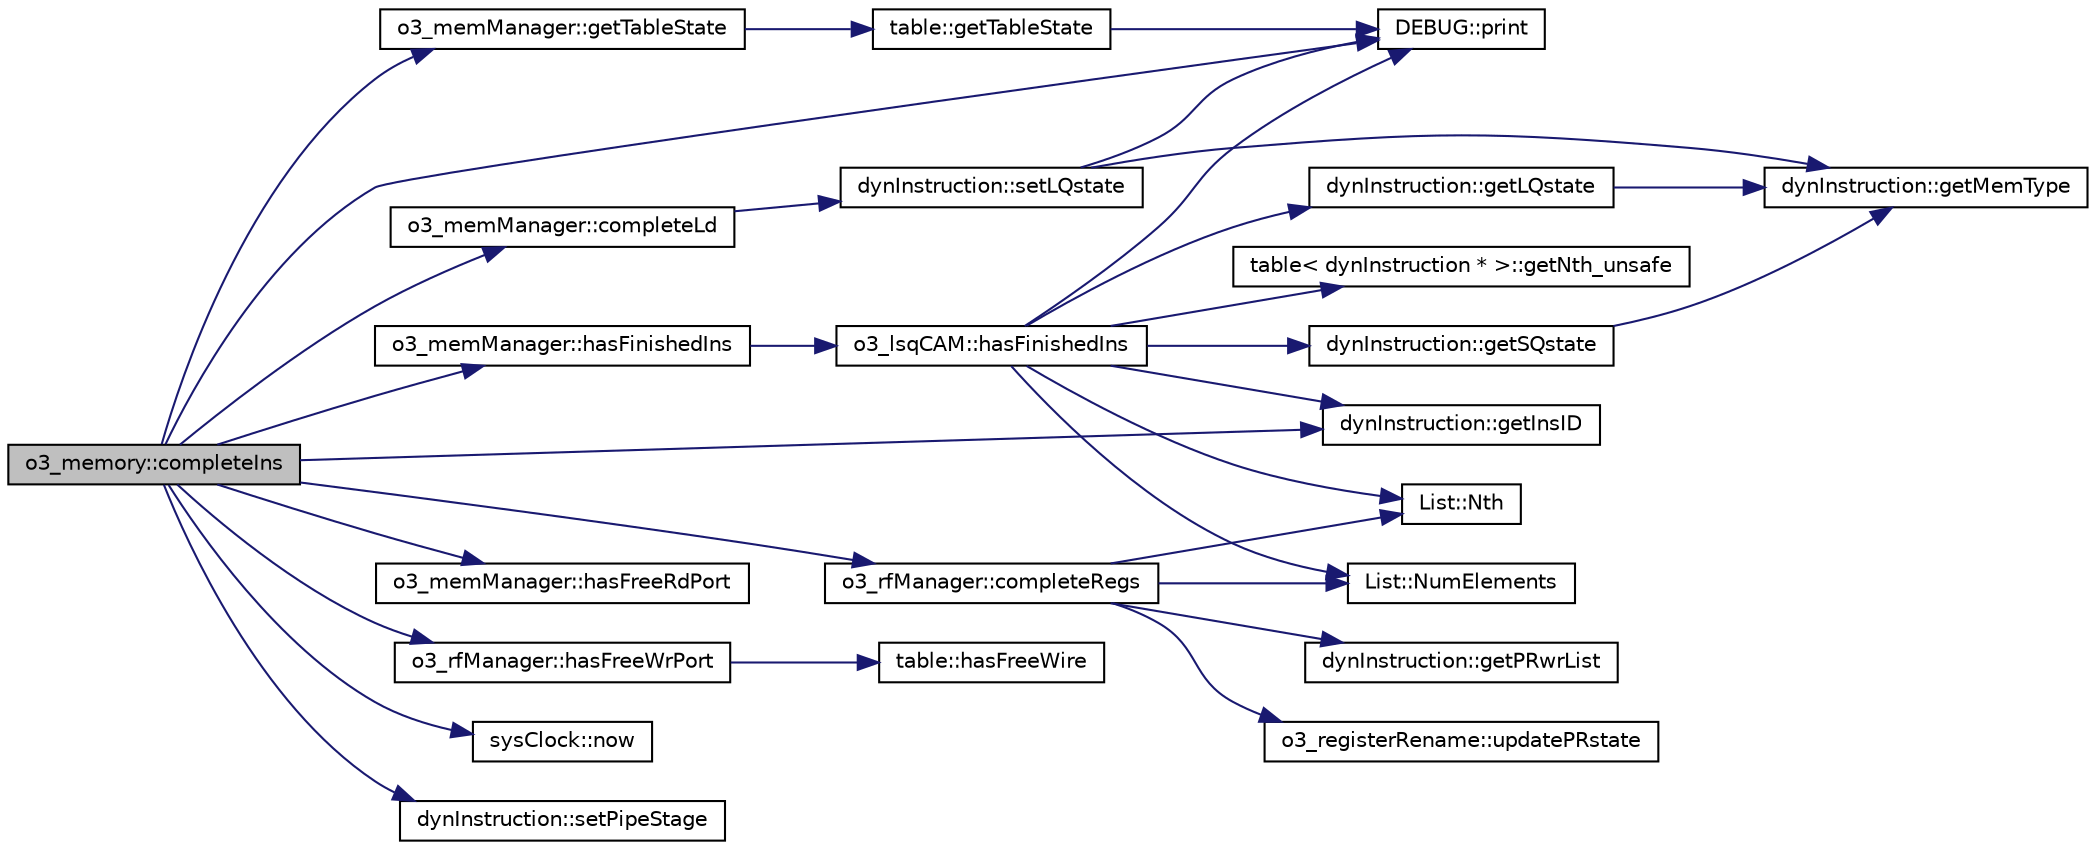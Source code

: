 digraph G
{
  edge [fontname="Helvetica",fontsize="10",labelfontname="Helvetica",labelfontsize="10"];
  node [fontname="Helvetica",fontsize="10",shape=record];
  rankdir=LR;
  Node1 [label="o3_memory::completeIns",height=0.2,width=0.4,color="black", fillcolor="grey75", style="filled" fontcolor="black"];
  Node1 -> Node2 [color="midnightblue",fontsize="10",style="solid"];
  Node2 [label="o3_memManager::completeLd",height=0.2,width=0.4,color="black", fillcolor="white", style="filled",URL="$classo3__memManager.html#aa2bb5f372b197474b76c8f6ae3531698"];
  Node2 -> Node3 [color="midnightblue",fontsize="10",style="solid"];
  Node3 [label="dynInstruction::setLQstate",height=0.2,width=0.4,color="black", fillcolor="white", style="filled",URL="$classdynInstruction.html#a83a5077984f29a340de7bebc7e0b679c"];
  Node3 -> Node4 [color="midnightblue",fontsize="10",style="solid"];
  Node4 [label="dynInstruction::getMemType",height=0.2,width=0.4,color="black", fillcolor="white", style="filled",URL="$classdynInstruction.html#a9f8a63685d0b28009957e60b7596b502"];
  Node3 -> Node5 [color="midnightblue",fontsize="10",style="solid"];
  Node5 [label="DEBUG::print",height=0.2,width=0.4,color="black", fillcolor="white", style="filled",URL="$classDEBUG.html#ab38f086785f7239084b735007297078a"];
  Node1 -> Node6 [color="midnightblue",fontsize="10",style="solid"];
  Node6 [label="o3_rfManager::completeRegs",height=0.2,width=0.4,color="black", fillcolor="white", style="filled",URL="$classo3__rfManager.html#a06b8854ab37feb6b44166a8565dc447a"];
  Node6 -> Node7 [color="midnightblue",fontsize="10",style="solid"];
  Node7 [label="dynInstruction::getPRwrList",height=0.2,width=0.4,color="black", fillcolor="white", style="filled",URL="$classdynInstruction.html#a40d9f8a39500558a4dea5d41ce5d6442"];
  Node6 -> Node8 [color="midnightblue",fontsize="10",style="solid"];
  Node8 [label="List::Nth",height=0.2,width=0.4,color="black", fillcolor="white", style="filled",URL="$classList.html#a5eb964816de33c85e1d46658ddf8c6c4"];
  Node6 -> Node9 [color="midnightblue",fontsize="10",style="solid"];
  Node9 [label="List::NumElements",height=0.2,width=0.4,color="black", fillcolor="white", style="filled",URL="$classList.html#ac2e9d50f703b01bf643fa6ce50837c26"];
  Node6 -> Node10 [color="midnightblue",fontsize="10",style="solid"];
  Node10 [label="o3_registerRename::updatePRstate",height=0.2,width=0.4,color="black", fillcolor="white", style="filled",URL="$classo3__registerRename.html#a6e6c35b5b477597e3eafed6def8c574b"];
  Node1 -> Node11 [color="midnightblue",fontsize="10",style="solid"];
  Node11 [label="dynInstruction::getInsID",height=0.2,width=0.4,color="black", fillcolor="white", style="filled",URL="$classdynInstruction.html#ab38b8181f522daae77cb46d701fb5302"];
  Node1 -> Node12 [color="midnightblue",fontsize="10",style="solid"];
  Node12 [label="o3_memManager::getTableState",height=0.2,width=0.4,color="black", fillcolor="white", style="filled",URL="$classo3__memManager.html#a19302a13552a70cda08814dcfc0daa30"];
  Node12 -> Node13 [color="midnightblue",fontsize="10",style="solid"];
  Node13 [label="table::getTableState",height=0.2,width=0.4,color="black", fillcolor="white", style="filled",URL="$classtable.html#abab8f70b8b32bb7342f5107edb328d18"];
  Node13 -> Node5 [color="midnightblue",fontsize="10",style="solid"];
  Node1 -> Node14 [color="midnightblue",fontsize="10",style="solid"];
  Node14 [label="o3_memManager::hasFinishedIns",height=0.2,width=0.4,color="black", fillcolor="white", style="filled",URL="$classo3__memManager.html#abf1656aba29cd17f3c223f0c2ee9ba16"];
  Node14 -> Node15 [color="midnightblue",fontsize="10",style="solid"];
  Node15 [label="o3_lsqCAM::hasFinishedIns",height=0.2,width=0.4,color="black", fillcolor="white", style="filled",URL="$classo3__lsqCAM.html#aad5ca9d9f84c657635d39de62e1ec32a"];
  Node15 -> Node11 [color="midnightblue",fontsize="10",style="solid"];
  Node15 -> Node16 [color="midnightblue",fontsize="10",style="solid"];
  Node16 [label="dynInstruction::getLQstate",height=0.2,width=0.4,color="black", fillcolor="white", style="filled",URL="$classdynInstruction.html#a500260c0b3b35828bd0c678c4d5eb16a"];
  Node16 -> Node4 [color="midnightblue",fontsize="10",style="solid"];
  Node15 -> Node17 [color="midnightblue",fontsize="10",style="solid"];
  Node17 [label="table\< dynInstruction * \>::getNth_unsafe",height=0.2,width=0.4,color="black", fillcolor="white", style="filled",URL="$classtable.html#a20191b8e05f6882b38655c5fffb42389"];
  Node15 -> Node18 [color="midnightblue",fontsize="10",style="solid"];
  Node18 [label="dynInstruction::getSQstate",height=0.2,width=0.4,color="black", fillcolor="white", style="filled",URL="$classdynInstruction.html#a6160b96ca670a4c15a3fa81b0d54dcd4"];
  Node18 -> Node4 [color="midnightblue",fontsize="10",style="solid"];
  Node15 -> Node8 [color="midnightblue",fontsize="10",style="solid"];
  Node15 -> Node9 [color="midnightblue",fontsize="10",style="solid"];
  Node15 -> Node5 [color="midnightblue",fontsize="10",style="solid"];
  Node1 -> Node19 [color="midnightblue",fontsize="10",style="solid"];
  Node19 [label="o3_memManager::hasFreeRdPort",height=0.2,width=0.4,color="black", fillcolor="white", style="filled",URL="$classo3__memManager.html#a71127b3f6545996a55cfa87735cb433f"];
  Node1 -> Node20 [color="midnightblue",fontsize="10",style="solid"];
  Node20 [label="o3_rfManager::hasFreeWrPort",height=0.2,width=0.4,color="black", fillcolor="white", style="filled",URL="$classo3__rfManager.html#a95bfea851bf8107f208e550839749063"];
  Node20 -> Node21 [color="midnightblue",fontsize="10",style="solid"];
  Node21 [label="table::hasFreeWire",height=0.2,width=0.4,color="black", fillcolor="white", style="filled",URL="$classtable.html#ade9af281ee70b0cf544060c478ffbfe1"];
  Node1 -> Node22 [color="midnightblue",fontsize="10",style="solid"];
  Node22 [label="sysClock::now",height=0.2,width=0.4,color="black", fillcolor="white", style="filled",URL="$classsysClock.html#af027a57c8bc3d0dab4fe5a0f870b7d20"];
  Node1 -> Node5 [color="midnightblue",fontsize="10",style="solid"];
  Node1 -> Node23 [color="midnightblue",fontsize="10",style="solid"];
  Node23 [label="dynInstruction::setPipeStage",height=0.2,width=0.4,color="black", fillcolor="white", style="filled",URL="$classdynInstruction.html#a0cb15d906e84b2efc8986b74edaf5adf"];
}
